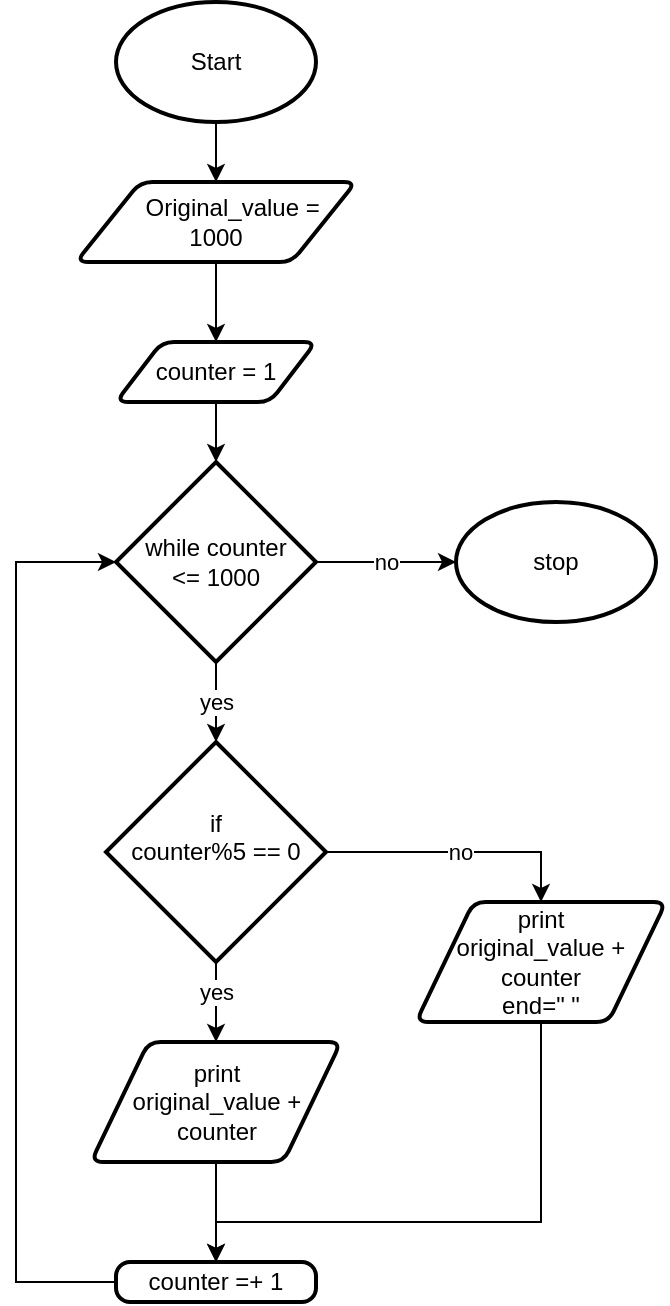 <mxfile>
    <diagram id="TolaziO28f2vw-BG-nKT" name="Page-1">
        <mxGraphModel dx="1074" dy="741" grid="1" gridSize="10" guides="1" tooltips="1" connect="1" arrows="1" fold="1" page="1" pageScale="1" pageWidth="827" pageHeight="1169" math="0" shadow="0">
            <root>
                <mxCell id="0"/>
                <mxCell id="1" parent="0"/>
                <mxCell id="5" value="" style="edgeStyle=none;html=1;" edge="1" parent="1" source="3" target="4">
                    <mxGeometry relative="1" as="geometry"/>
                </mxCell>
                <mxCell id="3" value="Start" style="strokeWidth=2;html=1;shape=mxgraph.flowchart.start_1;whiteSpace=wrap;" vertex="1" parent="1">
                    <mxGeometry x="360" y="80" width="100" height="60" as="geometry"/>
                </mxCell>
                <mxCell id="8" value="" style="edgeStyle=none;html=1;" edge="1" parent="1" source="4" target="7">
                    <mxGeometry relative="1" as="geometry"/>
                </mxCell>
                <mxCell id="4" value="&amp;nbsp; &amp;nbsp; &amp;nbsp;Original_value = &lt;br&gt;1000" style="shape=parallelogram;html=1;strokeWidth=2;perimeter=parallelogramPerimeter;whiteSpace=wrap;rounded=1;arcSize=12;size=0.23;" vertex="1" parent="1">
                    <mxGeometry x="340" y="170" width="140" height="40" as="geometry"/>
                </mxCell>
                <mxCell id="10" value="" style="edgeStyle=none;html=1;" edge="1" parent="1" source="7" target="9">
                    <mxGeometry relative="1" as="geometry"/>
                </mxCell>
                <mxCell id="7" value="counter = 1" style="shape=parallelogram;html=1;strokeWidth=2;perimeter=parallelogramPerimeter;whiteSpace=wrap;rounded=1;arcSize=12;size=0.23;" vertex="1" parent="1">
                    <mxGeometry x="360" y="250" width="100" height="30" as="geometry"/>
                </mxCell>
                <mxCell id="12" value="yes" style="edgeStyle=none;html=1;" edge="1" parent="1" source="9" target="11">
                    <mxGeometry relative="1" as="geometry"/>
                </mxCell>
                <mxCell id="27" value="no" style="edgeStyle=orthogonalEdgeStyle;rounded=0;html=1;exitX=1;exitY=0.5;exitDx=0;exitDy=0;exitPerimeter=0;entryX=0;entryY=0.5;entryDx=0;entryDy=0;entryPerimeter=0;fontColor=#000000;" edge="1" parent="1" source="9" target="26">
                    <mxGeometry relative="1" as="geometry"/>
                </mxCell>
                <mxCell id="9" value="while counter &lt;br&gt;&amp;lt;= 1000" style="strokeWidth=2;html=1;shape=mxgraph.flowchart.decision;whiteSpace=wrap;" vertex="1" parent="1">
                    <mxGeometry x="360" y="310" width="100" height="100" as="geometry"/>
                </mxCell>
                <mxCell id="16" value="yes" style="edgeStyle=none;html=1;fontColor=#000000;" edge="1" parent="1" target="15">
                    <mxGeometry relative="1" as="geometry">
                        <mxPoint x="410" y="550" as="sourcePoint"/>
                    </mxGeometry>
                </mxCell>
                <mxCell id="18" value="no" style="edgeStyle=orthogonalEdgeStyle;html=1;exitX=1;exitY=0.5;exitDx=0;exitDy=0;exitPerimeter=0;entryX=0.5;entryY=0;entryDx=0;entryDy=0;fontColor=#000000;rounded=0;" edge="1" parent="1" source="11" target="17">
                    <mxGeometry relative="1" as="geometry"/>
                </mxCell>
                <mxCell id="11" value="if&lt;br&gt;counter%5 == 0&lt;br&gt;&lt;font color=&quot;#ffffff&quot;&gt;1&lt;/font&gt;" style="strokeWidth=2;html=1;shape=mxgraph.flowchart.decision;whiteSpace=wrap;" vertex="1" parent="1">
                    <mxGeometry x="355" y="450" width="110" height="110" as="geometry"/>
                </mxCell>
                <mxCell id="21" value="" style="edgeStyle=orthogonalEdgeStyle;rounded=0;html=1;fontColor=#000000;" edge="1" parent="1" source="15" target="19">
                    <mxGeometry relative="1" as="geometry"/>
                </mxCell>
                <mxCell id="15" value="print &lt;br&gt;original_value + counter" style="shape=parallelogram;html=1;strokeWidth=2;perimeter=parallelogramPerimeter;whiteSpace=wrap;rounded=1;arcSize=12;size=0.23;fontColor=#000000;" vertex="1" parent="1">
                    <mxGeometry x="347.5" y="600" width="125" height="60" as="geometry"/>
                </mxCell>
                <mxCell id="23" style="edgeStyle=orthogonalEdgeStyle;rounded=0;html=1;exitX=0.5;exitY=1;exitDx=0;exitDy=0;entryX=0.5;entryY=0;entryDx=0;entryDy=0;fontColor=#000000;" edge="1" parent="1" source="17" target="19">
                    <mxGeometry relative="1" as="geometry">
                        <Array as="points">
                            <mxPoint x="573" y="690"/>
                            <mxPoint x="410" y="690"/>
                        </Array>
                    </mxGeometry>
                </mxCell>
                <mxCell id="17" value="print &lt;br&gt;original_value + counter&lt;br&gt;end=&quot; &quot;" style="shape=parallelogram;html=1;strokeWidth=2;perimeter=parallelogramPerimeter;whiteSpace=wrap;rounded=1;arcSize=12;size=0.23;fontColor=#000000;" vertex="1" parent="1">
                    <mxGeometry x="510" y="530" width="125" height="60" as="geometry"/>
                </mxCell>
                <mxCell id="24" style="edgeStyle=orthogonalEdgeStyle;rounded=0;html=1;exitX=0;exitY=0.5;exitDx=0;exitDy=0;entryX=0;entryY=0.5;entryDx=0;entryDy=0;entryPerimeter=0;fontColor=#000000;" edge="1" parent="1" source="19" target="9">
                    <mxGeometry relative="1" as="geometry">
                        <Array as="points">
                            <mxPoint x="310" y="720"/>
                            <mxPoint x="310" y="360"/>
                        </Array>
                    </mxGeometry>
                </mxCell>
                <mxCell id="19" value="counter =+ 1" style="rounded=1;whiteSpace=wrap;html=1;absoluteArcSize=1;arcSize=14;strokeWidth=2;fontColor=#000000;" vertex="1" parent="1">
                    <mxGeometry x="360" y="710" width="100" height="20" as="geometry"/>
                </mxCell>
                <mxCell id="26" value="stop" style="strokeWidth=2;html=1;shape=mxgraph.flowchart.start_1;whiteSpace=wrap;fontColor=#000000;" vertex="1" parent="1">
                    <mxGeometry x="530" y="330" width="100" height="60" as="geometry"/>
                </mxCell>
            </root>
        </mxGraphModel>
    </diagram>
</mxfile>